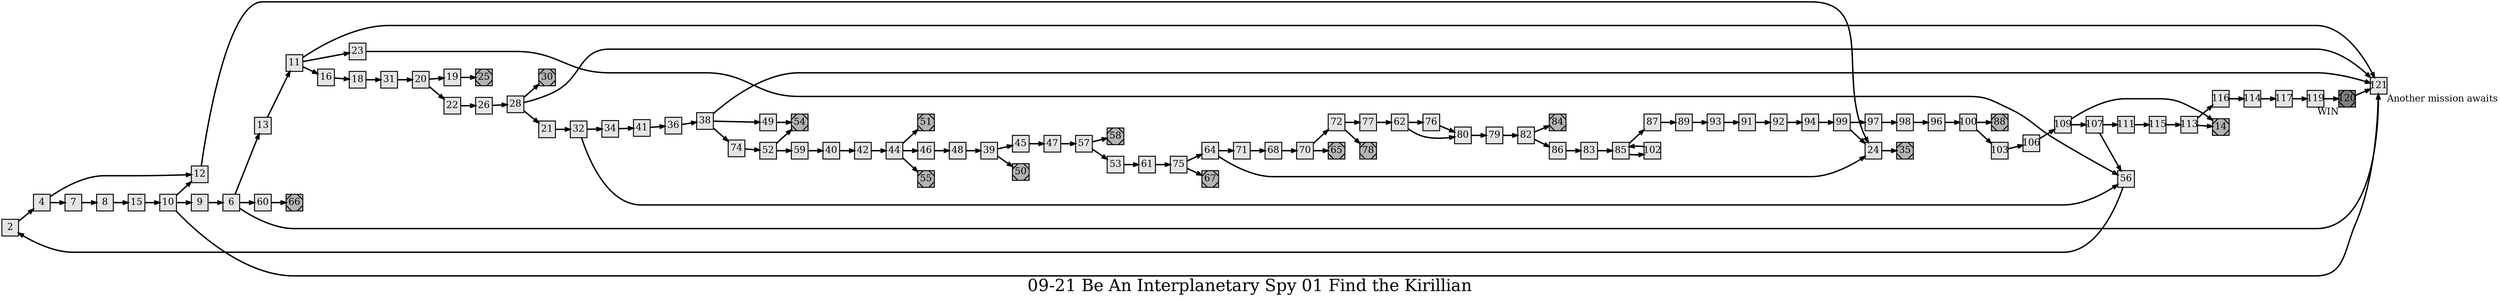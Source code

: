 digraph g{
  graph [ label="09-21 Be An Interplanetary Spy 01 Find the Kirillian" rankdir=LR, ordering=out, fontsize=36, nodesep="0.35", ranksep="0.45"];
  node  [shape=rect, penwidth=2, fontsize=20, style=filled, fillcolor=grey90, margin="0,0", labelfloat=true, regular=true, fixedsize=true];
  edge  [labelfloat=true, penwidth=3, fontsize=12];
  // ---;
  // group  : Katz;
  // id     :;
  // gbid   :;
  // series :;
  // title  :;
  // author :;
  // credit:;
  // - name : Juliet Way-Henthorne;
  // role : encoder;
  // date : 2017-08-25;
  // - name : Jeremy Douglass;
  // role : editor;
  // date : 2017-10-19;
  // render:;
  // - name   : small;
  // styles : gvStyles-small.txt;
  // engine : dot;
  // comment: >;
  
  // ---;
  
  // From | To | Label;
  
  2 -> 4;
  4 -> 12;
  4 -> 7;
  6 -> 13;
  6 -> 60;
  6 -> 121;
  7 -> 8;
  8 -> 15;
  9 -> 6;
  10 -> 12;
  10 -> 9;
  10 -> 121;
  11 -> 23;
  11 -> 121;
  11 -> 16;
  12 -> 24;
  13 -> 11;
  14	[ xlabel="E", shape=Msquare, fontsize=20, fillcolor=grey70, xlabel="" ];
  15 -> 10;
  16 -> 18;
  18 -> 31;
  19 -> 25;
  20 -> 19;
  20 -> 22;
  21 -> 32;
  22 -> 26;
  23 -> 56;
  24 -> 35;
  25	[ xlabel="E", shape=Msquare, fontsize=20, fillcolor=grey70, xlabel="" ];
  26 -> 28;
  28 -> 30;
  28 -> 121;
  28 -> 21;
  30	[ xlabel="E", shape=Msquare, fontsize=20, fillcolor=grey70, xlabel="" ];
  31 -> 20;
  32 -> 34;
  32 -> 56;
  34 -> 41;
  35	[ xlabel="E", shape=Msquare, fontsize=20, fillcolor=grey70, xlabel="" ];
  36 -> 38;
  38 -> 49;
  38 -> 121;
  38 -> 74;
  39 -> 45;
  39 -> 50;
  40 -> 42;
  41 -> 36;
  42 -> 44;
  44 -> 51;
  44 -> 46;
  44 -> 55;
  45 -> 47;
  46 -> 48;
  47 -> 57;
  48 -> 39;
  49 -> 54;
  50	[ xlabel="E", shape=Msquare, fontsize=20, fillcolor=grey70, xlabel="" ];
  51	[ xlabel="E", shape=Msquare, fontsize=20, fillcolor=grey70, xlabel="" ];
  52 -> 54;
  52 -> 59;
  53 -> 61;
  54	[ xlabel="E", shape=Msquare, fontsize=20, fillcolor=grey70, xlabel="" ];
  55	[ xlabel="E", shape=Msquare, fontsize=20, fillcolor=grey70, xlabel="" ];
  56 -> 2;
  57 -> 58;
  57 -> 53;
  58	[ xlabel="E", shape=Msquare, fontsize=20, fillcolor=grey70, xlabel="" ];
  59 -> 40;
  60 -> 66;
  66	[ xlabel="E", shape=Msquare, fontsize=20, fillcolor=grey70, xlabel="" ];
  61 -> 75;
  62 -> 76;
  62 -> 80;
  64 -> 71;
  64 -> 24;
  65	[ xlabel="E", shape=Msquare, fontsize=20, fillcolor=grey70, xlabel="" ];
  67	[ xlabel="E", shape=Msquare, fontsize=20, fillcolor=grey70, xlabel="" ];
  68 -> 70;
  70 -> 72;
  70 -> 65;
  71 -> 68;
  72 -> 77;
  72 -> 78;
  74 -> 52;
  75 -> 64;
  75 -> 67;
  76 -> 80;
  77 -> 62;
  78	[ xlabel="E", shape=Msquare, fontsize=20, fillcolor=grey70, xlabel="" ];
  79 -> 82;
  80 -> 79;
  82 -> 84;
  82 -> 86;
  83 -> 85;
  84	[ xlabel="E", shape=Msquare, fontsize=20, fillcolor=grey70, xlabel="" ];
  85 -> 87;
  85 -> 102;
  86 -> 83;
  87 -> 89;
  88	[ xlabel="E", shape=Msquare, fontsize=20, fillcolor=grey70, xlabel="" ];
  89 -> 93;
  91 -> 92;
  92 -> 94;
  93 -> 91;
  94 -> 99;
  96 -> 100;
  97 -> 98;
  98 -> 96;
  99 -> 97;
  99 -> 24;
  100 -> 88;
  100 -> 103;
  102 -> 85;
  103 -> 106;
  106 -> 109;
  107 -> 111;
  107 -> 56;
  109 -> 14;
  109 -> 107;
  111 -> 115;
  113 -> 116;
  113 -> 14;
  114 -> 117;
  115 -> 113;
  116 -> 114;
  117 -> 119;
  119 -> 120;
  120	[ xlabel="WIN", shape=Msquare, fontsize=20, fillcolor=grey50 ];
  120 -> 121;
  121	[ xlabel="Another mission awaits" ];
}

